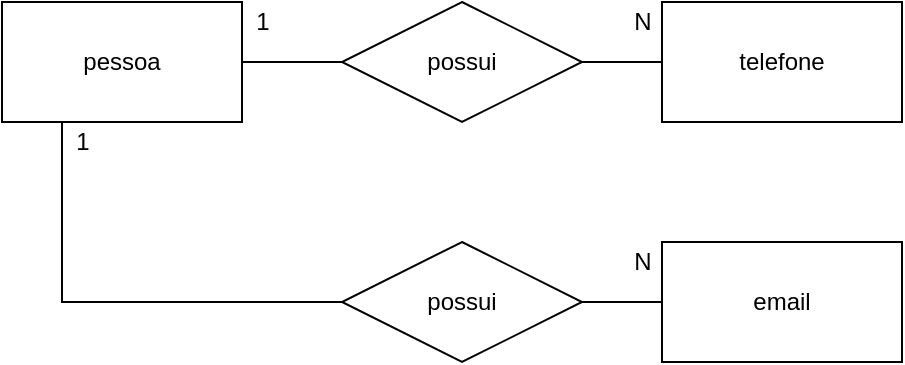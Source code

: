 <mxfile version="14.7.0" type="device"><diagram id="ChDhl-CdF1v0bkNaDYHX" name="Page-1"><mxGraphModel dx="870" dy="468" grid="1" gridSize="10" guides="1" tooltips="1" connect="1" arrows="1" fold="1" page="1" pageScale="1" pageWidth="827" pageHeight="1169" math="0" shadow="0"><root><mxCell id="0"/><mxCell id="1" parent="0"/><mxCell id="1inE2EDucKd7uVmfOopN-8" style="edgeStyle=orthogonalEdgeStyle;rounded=0;orthogonalLoop=1;jettySize=auto;html=1;exitX=1;exitY=0.5;exitDx=0;exitDy=0;endArrow=none;endFill=0;" edge="1" parent="1" source="1inE2EDucKd7uVmfOopN-1" target="1inE2EDucKd7uVmfOopN-4"><mxGeometry relative="1" as="geometry"/></mxCell><mxCell id="1inE2EDucKd7uVmfOopN-10" style="edgeStyle=orthogonalEdgeStyle;rounded=0;orthogonalLoop=1;jettySize=auto;html=1;endArrow=none;endFill=0;entryX=0;entryY=0.5;entryDx=0;entryDy=0;" edge="1" parent="1" source="1inE2EDucKd7uVmfOopN-1" target="1inE2EDucKd7uVmfOopN-6"><mxGeometry relative="1" as="geometry"><mxPoint x="110" y="370" as="targetPoint"/><Array as="points"><mxPoint x="80" y="270"/></Array></mxGeometry></mxCell><mxCell id="1inE2EDucKd7uVmfOopN-1" value="pessoa" style="rounded=0;whiteSpace=wrap;html=1;" vertex="1" parent="1"><mxGeometry x="50" y="120" width="120" height="60" as="geometry"/></mxCell><mxCell id="1inE2EDucKd7uVmfOopN-2" value="telefone" style="rounded=0;whiteSpace=wrap;html=1;" vertex="1" parent="1"><mxGeometry x="380" y="120" width="120" height="60" as="geometry"/></mxCell><mxCell id="1inE2EDucKd7uVmfOopN-3" value="email" style="rounded=0;whiteSpace=wrap;html=1;" vertex="1" parent="1"><mxGeometry x="380" y="240" width="120" height="60" as="geometry"/></mxCell><mxCell id="1inE2EDucKd7uVmfOopN-9" value="" style="edgeStyle=orthogonalEdgeStyle;rounded=0;orthogonalLoop=1;jettySize=auto;html=1;endArrow=none;endFill=0;" edge="1" parent="1" source="1inE2EDucKd7uVmfOopN-4" target="1inE2EDucKd7uVmfOopN-2"><mxGeometry relative="1" as="geometry"/></mxCell><mxCell id="1inE2EDucKd7uVmfOopN-4" value="possui" style="shape=rhombus;perimeter=rhombusPerimeter;whiteSpace=wrap;html=1;align=center;" vertex="1" parent="1"><mxGeometry x="220" y="120" width="120" height="60" as="geometry"/></mxCell><mxCell id="1inE2EDucKd7uVmfOopN-5" value="1" style="text;html=1;align=center;verticalAlign=middle;resizable=0;points=[];autosize=1;strokeColor=none;" vertex="1" parent="1"><mxGeometry x="170" y="120" width="20" height="20" as="geometry"/></mxCell><mxCell id="1inE2EDucKd7uVmfOopN-11" value="" style="edgeStyle=orthogonalEdgeStyle;rounded=0;orthogonalLoop=1;jettySize=auto;html=1;endArrow=none;endFill=0;" edge="1" parent="1" source="1inE2EDucKd7uVmfOopN-6" target="1inE2EDucKd7uVmfOopN-3"><mxGeometry relative="1" as="geometry"/></mxCell><mxCell id="1inE2EDucKd7uVmfOopN-6" value="possui" style="shape=rhombus;perimeter=rhombusPerimeter;whiteSpace=wrap;html=1;align=center;" vertex="1" parent="1"><mxGeometry x="220" y="240" width="120" height="60" as="geometry"/></mxCell><mxCell id="1inE2EDucKd7uVmfOopN-7" value="N" style="text;html=1;align=center;verticalAlign=middle;resizable=0;points=[];autosize=1;strokeColor=none;" vertex="1" parent="1"><mxGeometry x="360" y="120" width="20" height="20" as="geometry"/></mxCell><mxCell id="1inE2EDucKd7uVmfOopN-12" value="1" style="text;html=1;align=center;verticalAlign=middle;resizable=0;points=[];autosize=1;strokeColor=none;" vertex="1" parent="1"><mxGeometry x="80" y="180" width="20" height="20" as="geometry"/></mxCell><mxCell id="1inE2EDucKd7uVmfOopN-13" value="N" style="text;html=1;align=center;verticalAlign=middle;resizable=0;points=[];autosize=1;strokeColor=none;" vertex="1" parent="1"><mxGeometry x="360" y="240" width="20" height="20" as="geometry"/></mxCell></root></mxGraphModel></diagram></mxfile>